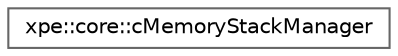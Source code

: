 digraph "Graphical Class Hierarchy"
{
 // LATEX_PDF_SIZE
  bgcolor="transparent";
  edge [fontname=Helvetica,fontsize=10,labelfontname=Helvetica,labelfontsize=10];
  node [fontname=Helvetica,fontsize=10,shape=box,height=0.2,width=0.4];
  rankdir="LR";
  Node0 [id="Node000000",label="xpe::core::cMemoryStackManager",height=0.2,width=0.4,color="grey40", fillcolor="white", style="filled",URL="$classxpe_1_1core_1_1c_memory_stack_manager.html",tooltip=" "];
}
